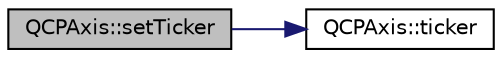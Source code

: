 digraph "QCPAxis::setTicker"
{
 // LATEX_PDF_SIZE
  edge [fontname="Helvetica",fontsize="10",labelfontname="Helvetica",labelfontsize="10"];
  node [fontname="Helvetica",fontsize="10",shape=record];
  rankdir="LR";
  Node1 [label="QCPAxis::setTicker",height=0.2,width=0.4,color="black", fillcolor="grey75", style="filled", fontcolor="black",tooltip=" "];
  Node1 -> Node2 [color="midnightblue",fontsize="10",style="solid",fontname="Helvetica"];
  Node2 [label="QCPAxis::ticker",height=0.2,width=0.4,color="black", fillcolor="white", style="filled",URL="$classQCPAxis.html#a7b7a27151be8235059e1294f73ecf615",tooltip=" "];
}
